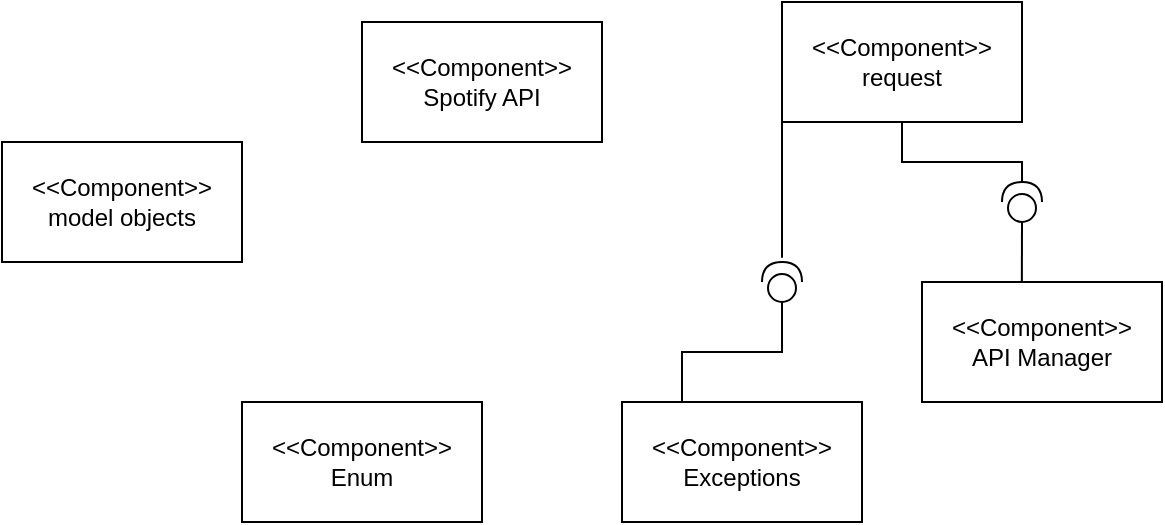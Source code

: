 <mxfile version="23.1.5" type="github">
  <diagram name="Página-1" id="K_0XEcPfIA9sb1Hyq9cF">
    <mxGraphModel dx="612" dy="347" grid="1" gridSize="10" guides="1" tooltips="1" connect="1" arrows="1" fold="1" page="1" pageScale="1" pageWidth="827" pageHeight="1169" math="0" shadow="0">
      <root>
        <mxCell id="0" />
        <mxCell id="1" parent="0" />
        <mxCell id="KdV0-iH_BiOwfUh5TcL3-1" value="&amp;lt;&amp;lt;Component&amp;gt;&amp;gt;&lt;br&gt;Spotify API" style="rounded=0;whiteSpace=wrap;html=1;" vertex="1" parent="1">
          <mxGeometry x="350" y="270" width="120" height="60" as="geometry" />
        </mxCell>
        <mxCell id="KdV0-iH_BiOwfUh5TcL3-6" style="edgeStyle=orthogonalEdgeStyle;rounded=0;orthogonalLoop=1;jettySize=auto;html=1;exitX=0;exitY=0.5;exitDx=0;exitDy=0;exitPerimeter=0;endArrow=none;endFill=0;entryX=0.25;entryY=0;entryDx=0;entryDy=0;" edge="1" parent="1" source="KdV0-iH_BiOwfUh5TcL3-2" target="KdV0-iH_BiOwfUh5TcL3-8">
          <mxGeometry relative="1" as="geometry">
            <mxPoint x="350" y="460" as="targetPoint" />
          </mxGeometry>
        </mxCell>
        <mxCell id="KdV0-iH_BiOwfUh5TcL3-2" value="" style="shape=providedRequiredInterface;html=1;verticalLabelPosition=bottom;sketch=0;rotation=-90;" vertex="1" parent="1">
          <mxGeometry x="550" y="390" width="20" height="20" as="geometry" />
        </mxCell>
        <mxCell id="KdV0-iH_BiOwfUh5TcL3-5" style="edgeStyle=orthogonalEdgeStyle;rounded=0;orthogonalLoop=1;jettySize=auto;html=1;exitX=1.106;exitY=0.5;exitDx=0;exitDy=0;exitPerimeter=0;entryX=0;entryY=0.5;entryDx=0;entryDy=0;endArrow=none;endFill=0;" edge="1" parent="1" source="KdV0-iH_BiOwfUh5TcL3-2" target="KdV0-iH_BiOwfUh5TcL3-11">
          <mxGeometry relative="1" as="geometry">
            <mxPoint x="360.0" y="396.76" as="sourcePoint" />
            <mxPoint x="402.12" y="340" as="targetPoint" />
            <Array as="points">
              <mxPoint x="560" y="360" />
              <mxPoint x="560" y="360" />
            </Array>
          </mxGeometry>
        </mxCell>
        <mxCell id="KdV0-iH_BiOwfUh5TcL3-7" value="&amp;lt;&amp;lt;Component&amp;gt;&amp;gt;&lt;br&gt;Enum" style="rounded=0;whiteSpace=wrap;html=1;" vertex="1" parent="1">
          <mxGeometry x="290" y="460" width="120" height="60" as="geometry" />
        </mxCell>
        <mxCell id="KdV0-iH_BiOwfUh5TcL3-8" value="&amp;lt;&amp;lt;Component&amp;gt;&amp;gt;&lt;br&gt;Exceptions" style="rounded=0;whiteSpace=wrap;html=1;" vertex="1" parent="1">
          <mxGeometry x="480" y="460" width="120" height="60" as="geometry" />
        </mxCell>
        <mxCell id="KdV0-iH_BiOwfUh5TcL3-9" value="&amp;lt;&amp;lt;Component&amp;gt;&amp;gt;&lt;br&gt;API Manager" style="rounded=0;whiteSpace=wrap;html=1;" vertex="1" parent="1">
          <mxGeometry x="630" y="400" width="120" height="60" as="geometry" />
        </mxCell>
        <mxCell id="KdV0-iH_BiOwfUh5TcL3-10" value="&amp;lt;&amp;lt;Component&amp;gt;&amp;gt;&lt;br&gt;model objects" style="rounded=0;whiteSpace=wrap;html=1;" vertex="1" parent="1">
          <mxGeometry x="170" y="330" width="120" height="60" as="geometry" />
        </mxCell>
        <mxCell id="KdV0-iH_BiOwfUh5TcL3-11" value="&amp;lt;&amp;lt;Component&amp;gt;&amp;gt;&lt;br&gt;request" style="rounded=0;whiteSpace=wrap;html=1;" vertex="1" parent="1">
          <mxGeometry x="560" y="260" width="120" height="60" as="geometry" />
        </mxCell>
        <mxCell id="KdV0-iH_BiOwfUh5TcL3-16" value="" style="shape=providedRequiredInterface;html=1;verticalLabelPosition=bottom;sketch=0;rotation=-90;" vertex="1" parent="1">
          <mxGeometry x="670" y="350" width="20" height="20" as="geometry" />
        </mxCell>
        <mxCell id="KdV0-iH_BiOwfUh5TcL3-18" style="edgeStyle=orthogonalEdgeStyle;rounded=0;orthogonalLoop=1;jettySize=auto;html=1;exitX=0.5;exitY=1;exitDx=0;exitDy=0;entryX=1;entryY=0.5;entryDx=0;entryDy=0;entryPerimeter=0;endArrow=none;endFill=0;" edge="1" parent="1" source="KdV0-iH_BiOwfUh5TcL3-11" target="KdV0-iH_BiOwfUh5TcL3-16">
          <mxGeometry relative="1" as="geometry" />
        </mxCell>
        <mxCell id="KdV0-iH_BiOwfUh5TcL3-19" style="edgeStyle=orthogonalEdgeStyle;rounded=0;orthogonalLoop=1;jettySize=auto;html=1;exitX=0;exitY=0.5;exitDx=0;exitDy=0;exitPerimeter=0;entryX=0.416;entryY=0;entryDx=0;entryDy=0;entryPerimeter=0;endArrow=none;endFill=0;" edge="1" parent="1" source="KdV0-iH_BiOwfUh5TcL3-16" target="KdV0-iH_BiOwfUh5TcL3-9">
          <mxGeometry relative="1" as="geometry" />
        </mxCell>
      </root>
    </mxGraphModel>
  </diagram>
</mxfile>
